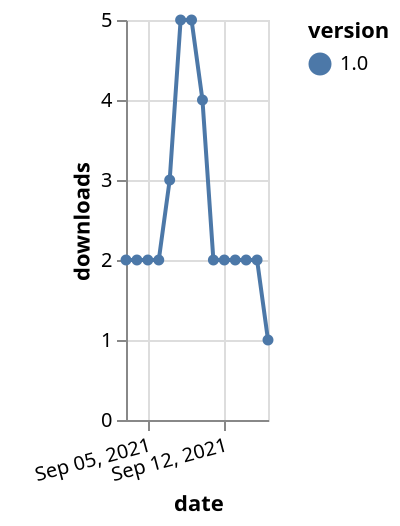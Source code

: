 {"$schema": "https://vega.github.io/schema/vega-lite/v5.json", "description": "A simple bar chart with embedded data.", "data": {"values": [{"date": "2021-09-03", "total": 2757, "delta": 2, "version": "1.0"}, {"date": "2021-09-04", "total": 2759, "delta": 2, "version": "1.0"}, {"date": "2021-09-05", "total": 2761, "delta": 2, "version": "1.0"}, {"date": "2021-09-06", "total": 2763, "delta": 2, "version": "1.0"}, {"date": "2021-09-07", "total": 2766, "delta": 3, "version": "1.0"}, {"date": "2021-09-08", "total": 2771, "delta": 5, "version": "1.0"}, {"date": "2021-09-09", "total": 2776, "delta": 5, "version": "1.0"}, {"date": "2021-09-10", "total": 2780, "delta": 4, "version": "1.0"}, {"date": "2021-09-11", "total": 2782, "delta": 2, "version": "1.0"}, {"date": "2021-09-12", "total": 2784, "delta": 2, "version": "1.0"}, {"date": "2021-09-13", "total": 2786, "delta": 2, "version": "1.0"}, {"date": "2021-09-14", "total": 2788, "delta": 2, "version": "1.0"}, {"date": "2021-09-15", "total": 2790, "delta": 2, "version": "1.0"}, {"date": "2021-09-16", "total": 2791, "delta": 1, "version": "1.0"}]}, "width": "container", "mark": {"type": "line", "point": {"filled": true}}, "encoding": {"x": {"field": "date", "type": "temporal", "timeUnit": "yearmonthdate", "title": "date", "axis": {"labelAngle": -15}}, "y": {"field": "delta", "type": "quantitative", "title": "downloads"}, "color": {"field": "version", "type": "nominal"}, "tooltip": {"field": "delta"}}}